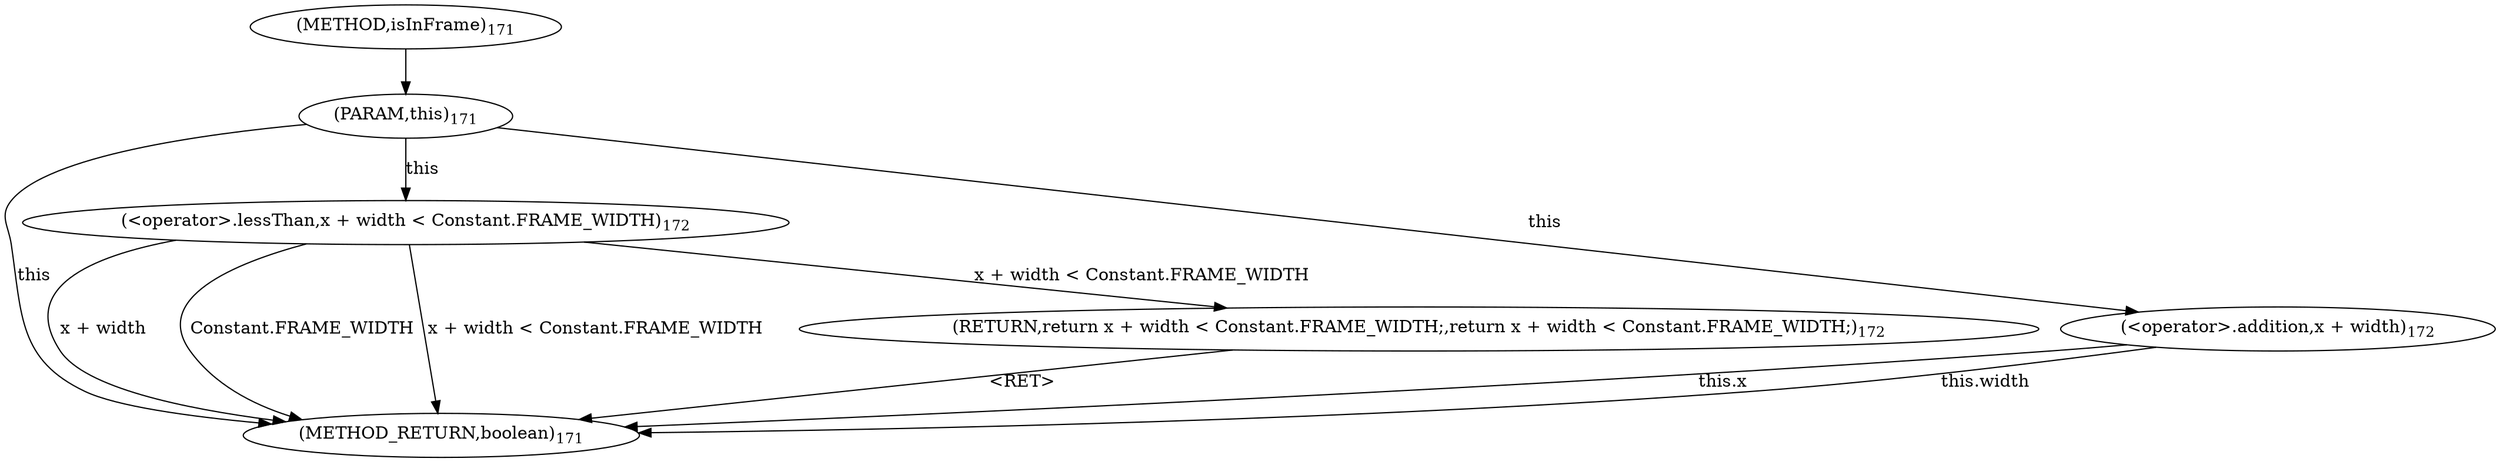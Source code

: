 digraph "isInFrame" {  
"579" [label = <(METHOD,isInFrame)<SUB>171</SUB>> ]
"596" [label = <(METHOD_RETURN,boolean)<SUB>171</SUB>> ]
"580" [label = <(PARAM,this)<SUB>171</SUB>> ]
"582" [label = <(RETURN,return x + width &lt; Constant.FRAME_WIDTH;,return x + width &lt; Constant.FRAME_WIDTH;)<SUB>172</SUB>> ]
"583" [label = <(&lt;operator&gt;.lessThan,x + width &lt; Constant.FRAME_WIDTH)<SUB>172</SUB>> ]
"583" [label = <(&lt;operator&gt;.lessThan,x + width &lt; Constant.FRAME_WIDTH)<SUB>172</SUB>> ]
"583" [label = <(&lt;operator&gt;.lessThan,x + width &lt; Constant.FRAME_WIDTH)<SUB>172</SUB>> ]
"584" [label = <(&lt;operator&gt;.addition,x + width)<SUB>172</SUB>> ]
"584" [label = <(&lt;operator&gt;.addition,x + width)<SUB>172</SUB>> ]
  "582" -> "596"  [ label = "&lt;RET&gt;"] 
  "580" -> "596"  [ label = "this"] 
  "584" -> "596"  [ label = "this.x"] 
  "584" -> "596"  [ label = "this.width"] 
  "583" -> "596"  [ label = "x + width"] 
  "583" -> "596"  [ label = "Constant.FRAME_WIDTH"] 
  "583" -> "596"  [ label = "x + width &lt; Constant.FRAME_WIDTH"] 
  "579" -> "580" 
  "583" -> "582"  [ label = "x + width &lt; Constant.FRAME_WIDTH"] 
  "580" -> "583"  [ label = "this"] 
  "580" -> "584"  [ label = "this"] 
}
